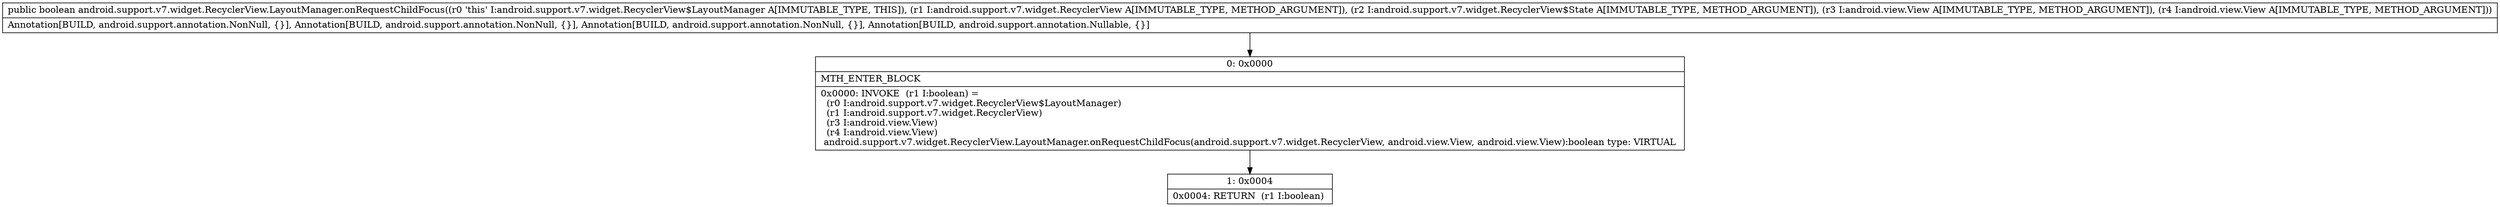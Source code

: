 digraph "CFG forandroid.support.v7.widget.RecyclerView.LayoutManager.onRequestChildFocus(Landroid\/support\/v7\/widget\/RecyclerView;Landroid\/support\/v7\/widget\/RecyclerView$State;Landroid\/view\/View;Landroid\/view\/View;)Z" {
Node_0 [shape=record,label="{0\:\ 0x0000|MTH_ENTER_BLOCK\l|0x0000: INVOKE  (r1 I:boolean) = \l  (r0 I:android.support.v7.widget.RecyclerView$LayoutManager)\l  (r1 I:android.support.v7.widget.RecyclerView)\l  (r3 I:android.view.View)\l  (r4 I:android.view.View)\l android.support.v7.widget.RecyclerView.LayoutManager.onRequestChildFocus(android.support.v7.widget.RecyclerView, android.view.View, android.view.View):boolean type: VIRTUAL \l}"];
Node_1 [shape=record,label="{1\:\ 0x0004|0x0004: RETURN  (r1 I:boolean) \l}"];
MethodNode[shape=record,label="{public boolean android.support.v7.widget.RecyclerView.LayoutManager.onRequestChildFocus((r0 'this' I:android.support.v7.widget.RecyclerView$LayoutManager A[IMMUTABLE_TYPE, THIS]), (r1 I:android.support.v7.widget.RecyclerView A[IMMUTABLE_TYPE, METHOD_ARGUMENT]), (r2 I:android.support.v7.widget.RecyclerView$State A[IMMUTABLE_TYPE, METHOD_ARGUMENT]), (r3 I:android.view.View A[IMMUTABLE_TYPE, METHOD_ARGUMENT]), (r4 I:android.view.View A[IMMUTABLE_TYPE, METHOD_ARGUMENT]))  | Annotation[BUILD, android.support.annotation.NonNull, \{\}], Annotation[BUILD, android.support.annotation.NonNull, \{\}], Annotation[BUILD, android.support.annotation.NonNull, \{\}], Annotation[BUILD, android.support.annotation.Nullable, \{\}]\l}"];
MethodNode -> Node_0;
Node_0 -> Node_1;
}

